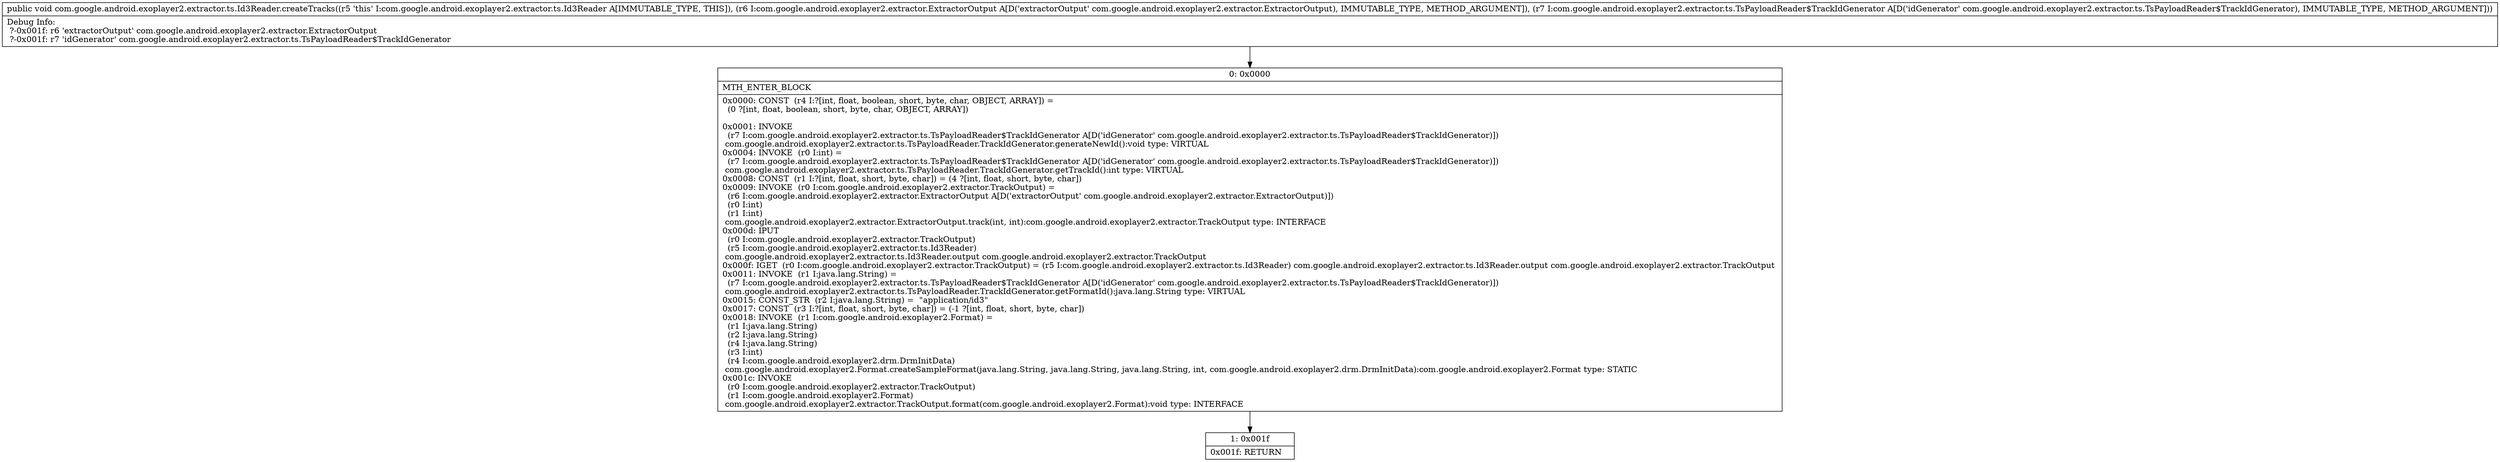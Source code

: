 digraph "CFG forcom.google.android.exoplayer2.extractor.ts.Id3Reader.createTracks(Lcom\/google\/android\/exoplayer2\/extractor\/ExtractorOutput;Lcom\/google\/android\/exoplayer2\/extractor\/ts\/TsPayloadReader$TrackIdGenerator;)V" {
Node_0 [shape=record,label="{0\:\ 0x0000|MTH_ENTER_BLOCK\l|0x0000: CONST  (r4 I:?[int, float, boolean, short, byte, char, OBJECT, ARRAY]) = \l  (0 ?[int, float, boolean, short, byte, char, OBJECT, ARRAY])\l \l0x0001: INVOKE  \l  (r7 I:com.google.android.exoplayer2.extractor.ts.TsPayloadReader$TrackIdGenerator A[D('idGenerator' com.google.android.exoplayer2.extractor.ts.TsPayloadReader$TrackIdGenerator)])\l com.google.android.exoplayer2.extractor.ts.TsPayloadReader.TrackIdGenerator.generateNewId():void type: VIRTUAL \l0x0004: INVOKE  (r0 I:int) = \l  (r7 I:com.google.android.exoplayer2.extractor.ts.TsPayloadReader$TrackIdGenerator A[D('idGenerator' com.google.android.exoplayer2.extractor.ts.TsPayloadReader$TrackIdGenerator)])\l com.google.android.exoplayer2.extractor.ts.TsPayloadReader.TrackIdGenerator.getTrackId():int type: VIRTUAL \l0x0008: CONST  (r1 I:?[int, float, short, byte, char]) = (4 ?[int, float, short, byte, char]) \l0x0009: INVOKE  (r0 I:com.google.android.exoplayer2.extractor.TrackOutput) = \l  (r6 I:com.google.android.exoplayer2.extractor.ExtractorOutput A[D('extractorOutput' com.google.android.exoplayer2.extractor.ExtractorOutput)])\l  (r0 I:int)\l  (r1 I:int)\l com.google.android.exoplayer2.extractor.ExtractorOutput.track(int, int):com.google.android.exoplayer2.extractor.TrackOutput type: INTERFACE \l0x000d: IPUT  \l  (r0 I:com.google.android.exoplayer2.extractor.TrackOutput)\l  (r5 I:com.google.android.exoplayer2.extractor.ts.Id3Reader)\l com.google.android.exoplayer2.extractor.ts.Id3Reader.output com.google.android.exoplayer2.extractor.TrackOutput \l0x000f: IGET  (r0 I:com.google.android.exoplayer2.extractor.TrackOutput) = (r5 I:com.google.android.exoplayer2.extractor.ts.Id3Reader) com.google.android.exoplayer2.extractor.ts.Id3Reader.output com.google.android.exoplayer2.extractor.TrackOutput \l0x0011: INVOKE  (r1 I:java.lang.String) = \l  (r7 I:com.google.android.exoplayer2.extractor.ts.TsPayloadReader$TrackIdGenerator A[D('idGenerator' com.google.android.exoplayer2.extractor.ts.TsPayloadReader$TrackIdGenerator)])\l com.google.android.exoplayer2.extractor.ts.TsPayloadReader.TrackIdGenerator.getFormatId():java.lang.String type: VIRTUAL \l0x0015: CONST_STR  (r2 I:java.lang.String) =  \"application\/id3\" \l0x0017: CONST  (r3 I:?[int, float, short, byte, char]) = (\-1 ?[int, float, short, byte, char]) \l0x0018: INVOKE  (r1 I:com.google.android.exoplayer2.Format) = \l  (r1 I:java.lang.String)\l  (r2 I:java.lang.String)\l  (r4 I:java.lang.String)\l  (r3 I:int)\l  (r4 I:com.google.android.exoplayer2.drm.DrmInitData)\l com.google.android.exoplayer2.Format.createSampleFormat(java.lang.String, java.lang.String, java.lang.String, int, com.google.android.exoplayer2.drm.DrmInitData):com.google.android.exoplayer2.Format type: STATIC \l0x001c: INVOKE  \l  (r0 I:com.google.android.exoplayer2.extractor.TrackOutput)\l  (r1 I:com.google.android.exoplayer2.Format)\l com.google.android.exoplayer2.extractor.TrackOutput.format(com.google.android.exoplayer2.Format):void type: INTERFACE \l}"];
Node_1 [shape=record,label="{1\:\ 0x001f|0x001f: RETURN   \l}"];
MethodNode[shape=record,label="{public void com.google.android.exoplayer2.extractor.ts.Id3Reader.createTracks((r5 'this' I:com.google.android.exoplayer2.extractor.ts.Id3Reader A[IMMUTABLE_TYPE, THIS]), (r6 I:com.google.android.exoplayer2.extractor.ExtractorOutput A[D('extractorOutput' com.google.android.exoplayer2.extractor.ExtractorOutput), IMMUTABLE_TYPE, METHOD_ARGUMENT]), (r7 I:com.google.android.exoplayer2.extractor.ts.TsPayloadReader$TrackIdGenerator A[D('idGenerator' com.google.android.exoplayer2.extractor.ts.TsPayloadReader$TrackIdGenerator), IMMUTABLE_TYPE, METHOD_ARGUMENT]))  | Debug Info:\l  ?\-0x001f: r6 'extractorOutput' com.google.android.exoplayer2.extractor.ExtractorOutput\l  ?\-0x001f: r7 'idGenerator' com.google.android.exoplayer2.extractor.ts.TsPayloadReader$TrackIdGenerator\l}"];
MethodNode -> Node_0;
Node_0 -> Node_1;
}

